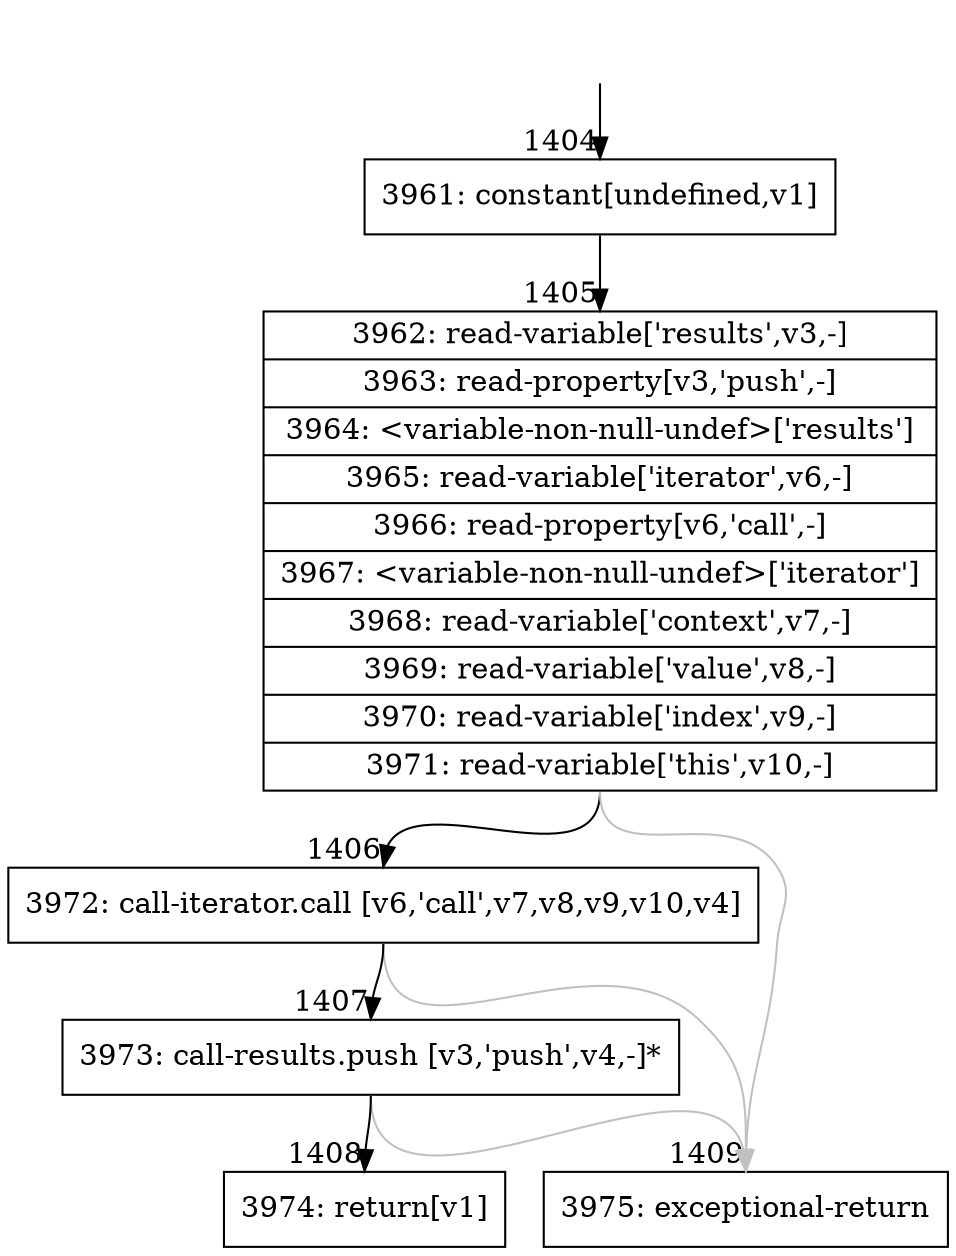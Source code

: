 digraph {
rankdir="TD"
BB_entry119[shape=none,label=""];
BB_entry119 -> BB1404 [tailport=s, headport=n, headlabel="    1404"]
BB1404 [shape=record label="{3961: constant[undefined,v1]}" ] 
BB1404 -> BB1405 [tailport=s, headport=n, headlabel="      1405"]
BB1405 [shape=record label="{3962: read-variable['results',v3,-]|3963: read-property[v3,'push',-]|3964: \<variable-non-null-undef\>['results']|3965: read-variable['iterator',v6,-]|3966: read-property[v6,'call',-]|3967: \<variable-non-null-undef\>['iterator']|3968: read-variable['context',v7,-]|3969: read-variable['value',v8,-]|3970: read-variable['index',v9,-]|3971: read-variable['this',v10,-]}" ] 
BB1405 -> BB1406 [tailport=s, headport=n, headlabel="      1406"]
BB1405 -> BB1409 [tailport=s, headport=n, color=gray, headlabel="      1409"]
BB1406 [shape=record label="{3972: call-iterator.call [v6,'call',v7,v8,v9,v10,v4]}" ] 
BB1406 -> BB1407 [tailport=s, headport=n, headlabel="      1407"]
BB1406 -> BB1409 [tailport=s, headport=n, color=gray]
BB1407 [shape=record label="{3973: call-results.push [v3,'push',v4,-]*}" ] 
BB1407 -> BB1408 [tailport=s, headport=n, headlabel="      1408"]
BB1407 -> BB1409 [tailport=s, headport=n, color=gray]
BB1408 [shape=record label="{3974: return[v1]}" ] 
BB1409 [shape=record label="{3975: exceptional-return}" ] 
//#$~ 898
}
